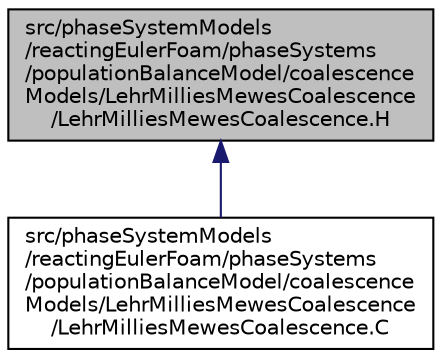 digraph "src/phaseSystemModels/reactingEulerFoam/phaseSystems/populationBalanceModel/coalescenceModels/LehrMilliesMewesCoalescence/LehrMilliesMewesCoalescence.H"
{
  bgcolor="transparent";
  edge [fontname="Helvetica",fontsize="10",labelfontname="Helvetica",labelfontsize="10"];
  node [fontname="Helvetica",fontsize="10",shape=record];
  Node1 [label="src/phaseSystemModels\l/reactingEulerFoam/phaseSystems\l/populationBalanceModel/coalescence\lModels/LehrMilliesMewesCoalescence\l/LehrMilliesMewesCoalescence.H",height=0.2,width=0.4,color="black", fillcolor="grey75", style="filled" fontcolor="black"];
  Node1 -> Node2 [dir="back",color="midnightblue",fontsize="10",style="solid",fontname="Helvetica"];
  Node2 [label="src/phaseSystemModels\l/reactingEulerFoam/phaseSystems\l/populationBalanceModel/coalescence\lModels/LehrMilliesMewesCoalescence\l/LehrMilliesMewesCoalescence.C",height=0.2,width=0.4,color="black",URL="$LehrMilliesMewesCoalescence_8C.html"];
}
